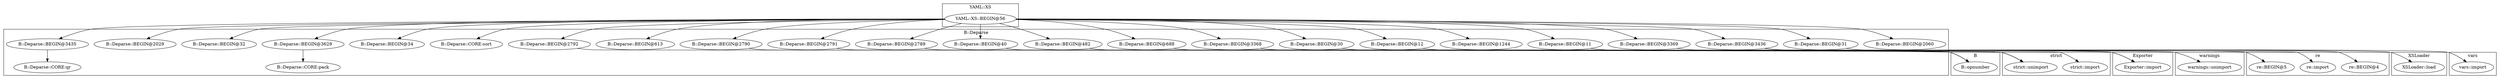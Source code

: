 digraph {
graph [overlap=false]
subgraph cluster_YAML_XS {
	label="YAML::XS";
	"YAML::XS::BEGIN@56";
}
subgraph cluster_warnings {
	label="warnings";
	"warnings::unimport";
}
subgraph cluster_re {
	label="re";
	"re::BEGIN@4";
	"re::import";
	"re::BEGIN@5";
}
subgraph cluster_vars {
	label="vars";
	"vars::import";
}
subgraph cluster_B {
	label="B";
	"B::opnumber";
}
subgraph cluster_strict {
	label="strict";
	"strict::import";
	"strict::unimport";
}
subgraph cluster_XSLoader {
	label="XSLoader";
	"XSLoader::load";
}
subgraph cluster_B_Deparse {
	label="B::Deparse";
	"B::Deparse::BEGIN@2060";
	"B::Deparse::BEGIN@2792";
	"B::Deparse::CORE:qr";
	"B::Deparse::BEGIN@482";
	"B::Deparse::BEGIN@11";
	"B::Deparse::BEGIN@3629";
	"B::Deparse::BEGIN@1244";
	"B::Deparse::BEGIN@3435";
	"B::Deparse::BEGIN@3368";
	"B::Deparse::BEGIN@688";
	"B::Deparse::BEGIN@2791";
	"B::Deparse::BEGIN@3369";
	"B::Deparse::BEGIN@3436";
	"B::Deparse::BEGIN@40";
	"B::Deparse::BEGIN@30";
	"B::Deparse::CORE:pack";
	"B::Deparse::BEGIN@12";
	"B::Deparse::BEGIN@613";
	"B::Deparse::BEGIN@31";
	"B::Deparse::CORE:sort";
	"B::Deparse::BEGIN@34";
	"B::Deparse::BEGIN@2789";
	"B::Deparse::BEGIN@32";
	"B::Deparse::BEGIN@2029";
	"B::Deparse::BEGIN@2790";
}
subgraph cluster_Exporter {
	label="Exporter";
	"Exporter::import";
}
"YAML::XS::BEGIN@56" -> "B::Deparse::BEGIN@482";
"YAML::XS::BEGIN@56" -> "B::Deparse::BEGIN@1244";
"YAML::XS::BEGIN@56" -> "B::Deparse::BEGIN@688";
"YAML::XS::BEGIN@56" -> "B::Deparse::BEGIN@3436";
"YAML::XS::BEGIN@56" -> "B::Deparse::BEGIN@12";
"YAML::XS::BEGIN@56" -> "B::Deparse::BEGIN@31";
"YAML::XS::BEGIN@56" -> "B::Deparse::BEGIN@34";
"B::Deparse::BEGIN@3369" -> "warnings::unimport";
"B::Deparse::BEGIN@12" -> "Exporter::import";
"B::Deparse::BEGIN@11" -> "Exporter::import";
"YAML::XS::BEGIN@56" -> "B::Deparse::BEGIN@32";
"B::Deparse::BEGIN@482" -> "strict::unimport";
"B::Deparse::BEGIN@688" -> "strict::unimport";
"B::Deparse::BEGIN@3368" -> "strict::unimport";
"B::Deparse::BEGIN@40" -> "strict::unimport";
"YAML::XS::BEGIN@56" -> "B::Deparse::BEGIN@3629";
"YAML::XS::BEGIN@56" -> "B::Deparse::BEGIN@11";
"YAML::XS::BEGIN@56" -> "B::Deparse::BEGIN@2791";
"B::Deparse::BEGIN@3629" -> "B::Deparse::CORE:pack";
"YAML::XS::BEGIN@56" -> "B::Deparse::BEGIN@613";
"YAML::XS::BEGIN@56" -> "B::Deparse::CORE:sort";
"YAML::XS::BEGIN@56" -> "B::Deparse::BEGIN@2029";
"B::Deparse::BEGIN@2792" -> "B::opnumber";
"B::Deparse::BEGIN@2789" -> "B::opnumber";
"B::Deparse::BEGIN@2790" -> "B::opnumber";
"B::Deparse::BEGIN@2791" -> "B::opnumber";
"YAML::XS::BEGIN@56" -> "B::Deparse::BEGIN@2792";
"B::Deparse::BEGIN@3435" -> "B::Deparse::CORE:qr";
"B::Deparse::BEGIN@3436" -> "re::BEGIN@5";
"YAML::XS::BEGIN@56" -> "B::Deparse::BEGIN@3435";
"B::Deparse::BEGIN@3436" -> "re::import";
"YAML::XS::BEGIN@56" -> "B::Deparse::BEGIN@3369";
"B::Deparse::BEGIN@31" -> "vars::import";
"YAML::XS::BEGIN@56" -> "B::Deparse::BEGIN@2060";
"B::Deparse::BEGIN@3436" -> "XSLoader::load";
"YAML::XS::BEGIN@56" -> "B::Deparse::BEGIN@3368";
"B::Deparse::BEGIN@3436" -> "re::BEGIN@4";
"YAML::XS::BEGIN@56" -> "B::Deparse::BEGIN@30";
"YAML::XS::BEGIN@56" -> "B::Deparse::BEGIN@40";
"YAML::XS::BEGIN@56" -> "B::Deparse::BEGIN@2789";
"B::Deparse::BEGIN@30" -> "strict::import";
"YAML::XS::BEGIN@56" -> "B::Deparse::BEGIN@2790";
}
